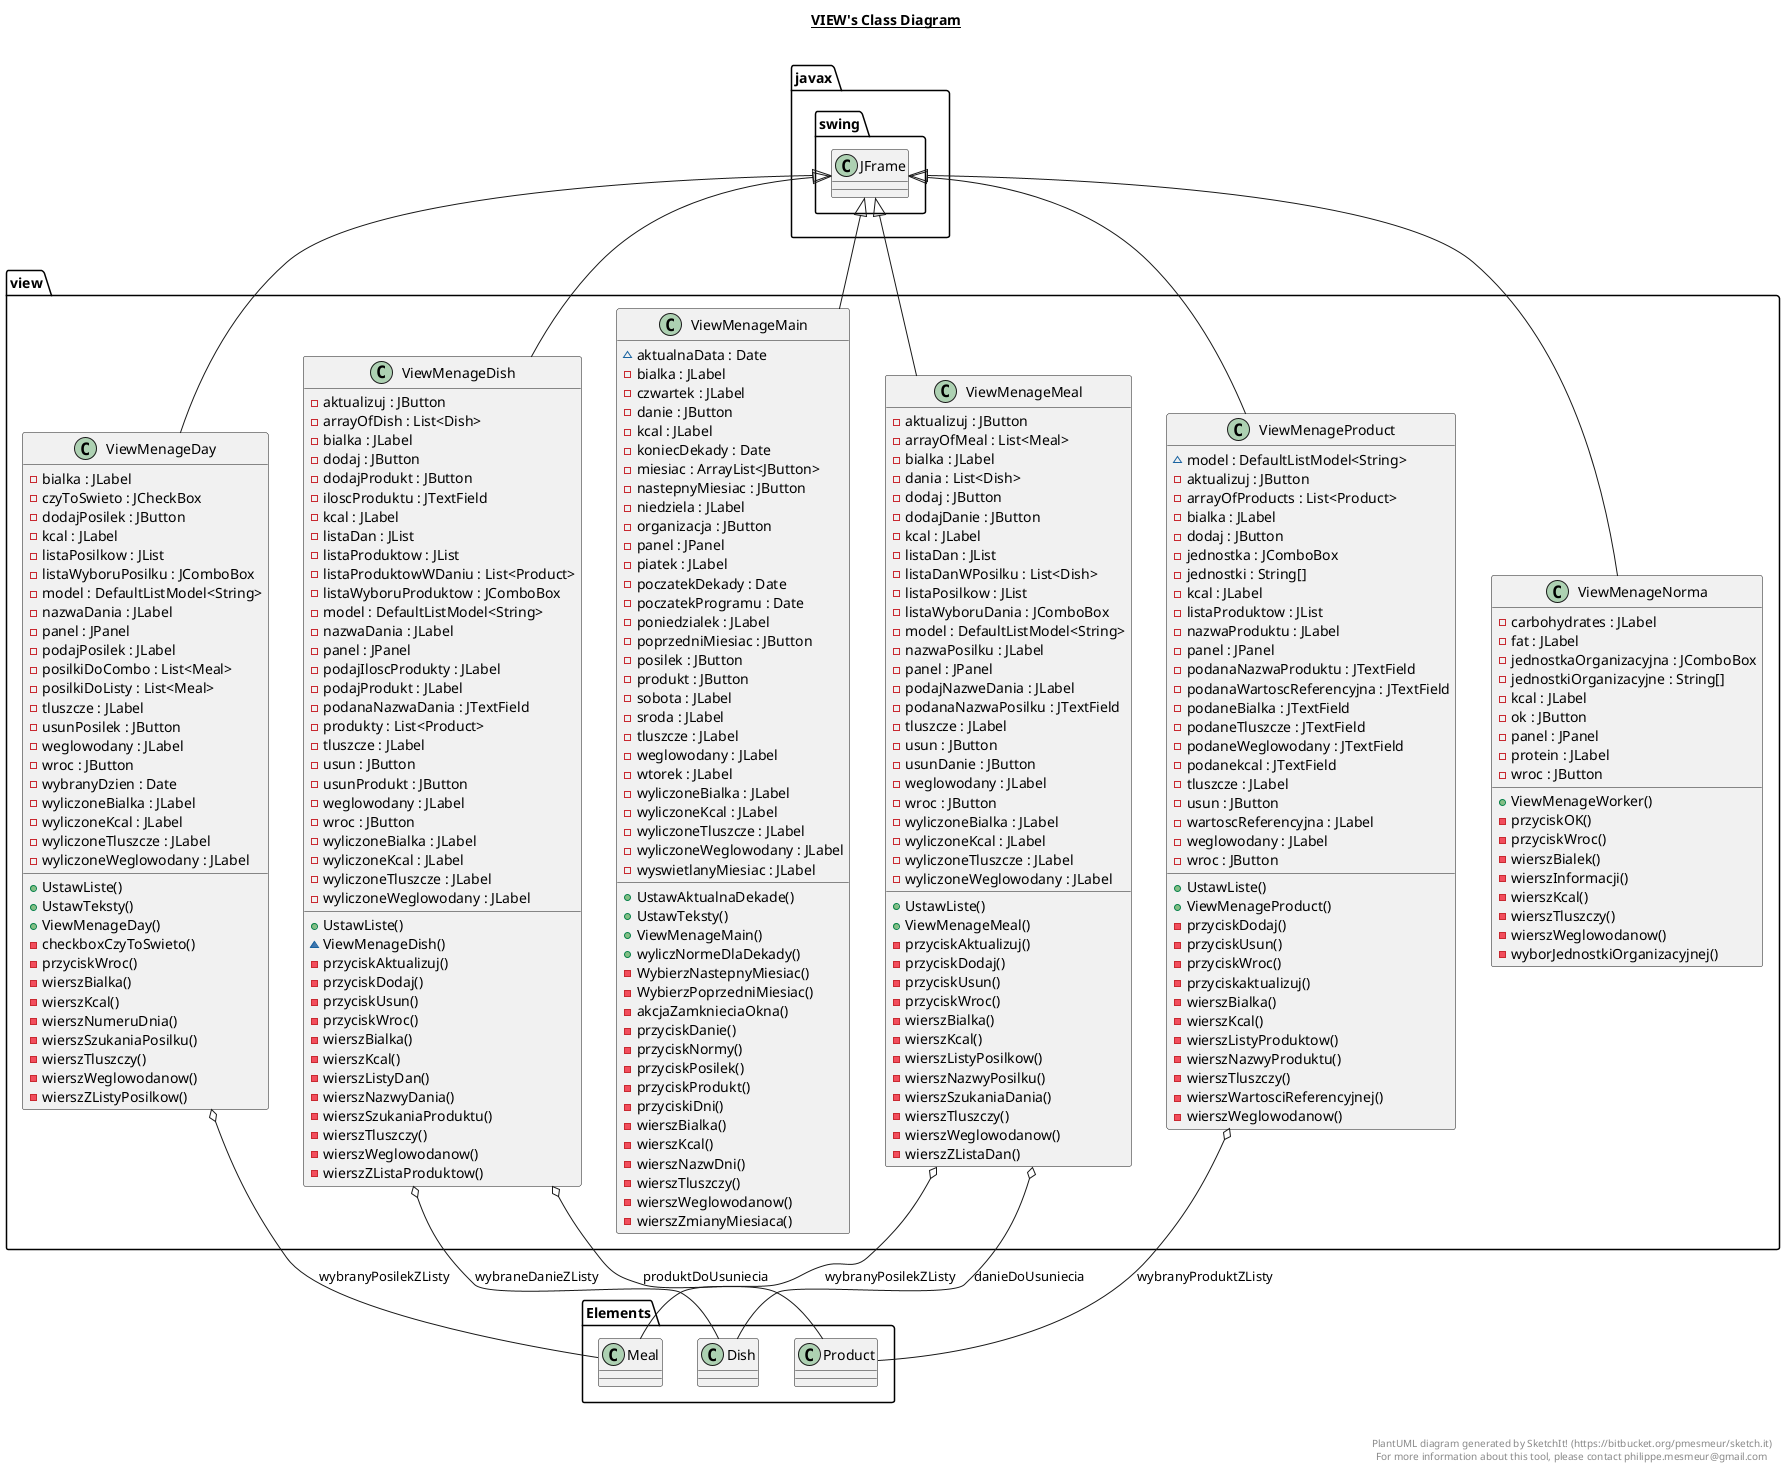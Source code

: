 @startuml

title __VIEW's Class Diagram__\n

  namespace view {
    class view.ViewMenageDay {
        - bialka : JLabel
        - czyToSwieto : JCheckBox
        - dodajPosilek : JButton
        - kcal : JLabel
        - listaPosilkow : JList
        - listaWyboruPosilku : JComboBox
        - model : DefaultListModel<String>
        - nazwaDania : JLabel
        - panel : JPanel
        - podajPosilek : JLabel
        - posilkiDoCombo : List<Meal>
        - posilkiDoListy : List<Meal>
        - tluszcze : JLabel
        - usunPosilek : JButton
        - weglowodany : JLabel
        - wroc : JButton
        - wybranyDzien : Date
        - wyliczoneBialka : JLabel
        - wyliczoneKcal : JLabel
        - wyliczoneTluszcze : JLabel
        - wyliczoneWeglowodany : JLabel
        + UstawListe()
        + UstawTeksty()
        + ViewMenageDay()
        - checkboxCzyToSwieto()
        - przyciskWroc()
        - wierszBialka()
        - wierszKcal()
        - wierszNumeruDnia()
        - wierszSzukaniaPosilku()
        - wierszTluszczy()
        - wierszWeglowodanow()
        - wierszZListyPosilkow()
    }
  }
  

  namespace view {
    class view.ViewMenageDish {
        - aktualizuj : JButton
        - arrayOfDish : List<Dish>
        - bialka : JLabel
        - dodaj : JButton
        - dodajProdukt : JButton
        - iloscProduktu : JTextField
        - kcal : JLabel
        - listaDan : JList
        - listaProduktow : JList
        - listaProduktowWDaniu : List<Product>
        - listaWyboruProduktow : JComboBox
        - model : DefaultListModel<String>
        - nazwaDania : JLabel
        - panel : JPanel
        - podajIloscProdukty : JLabel
        - podajProdukt : JLabel
        - podanaNazwaDania : JTextField
        - produkty : List<Product>
        - tluszcze : JLabel
        - usun : JButton
        - usunProdukt : JButton
        - weglowodany : JLabel
        - wroc : JButton
        - wyliczoneBialka : JLabel
        - wyliczoneKcal : JLabel
        - wyliczoneTluszcze : JLabel
        - wyliczoneWeglowodany : JLabel
        + UstawListe()
        ~ ViewMenageDish()
        - przyciskAktualizuj()
        - przyciskDodaj()
        - przyciskUsun()
        - przyciskWroc()
        - wierszBialka()
        - wierszKcal()
        - wierszListyDan()
        - wierszNazwyDania()
        - wierszSzukaniaProduktu()
        - wierszTluszczy()
        - wierszWeglowodanow()
        - wierszZListaProduktow()
    }
  }
  

  namespace view {
    class view.ViewMenageMain {
        ~ aktualnaData : Date
        - bialka : JLabel
        - czwartek : JLabel
        - danie : JButton
        - kcal : JLabel
        - koniecDekady : Date
        - miesiac : ArrayList<JButton>
        - nastepnyMiesiac : JButton
        - niedziela : JLabel
        - organizacja : JButton
        - panel : JPanel
        - piatek : JLabel
        - poczatekDekady : Date
        - poczatekProgramu : Date
        - poniedzialek : JLabel
        - poprzedniMiesiac : JButton
        - posilek : JButton
        - produkt : JButton
        - sobota : JLabel
        - sroda : JLabel
        - tluszcze : JLabel
        - weglowodany : JLabel
        - wtorek : JLabel
        - wyliczoneBialka : JLabel
        - wyliczoneKcal : JLabel
        - wyliczoneTluszcze : JLabel
        - wyliczoneWeglowodany : JLabel
        - wyswietlanyMiesiac : JLabel
        + UstawAktualnaDekade()
        + UstawTeksty()
        + ViewMenageMain()
        + wyliczNormeDlaDekady()
        - WybierzNastepnyMiesiac()
        - WybierzPoprzedniMiesiac()
        - akcjaZamknieciaOkna()
        - przyciskDanie()
        - przyciskNormy()
        - przyciskPosilek()
        - przyciskProdukt()
        - przyciskiDni()
        - wierszBialka()
        - wierszKcal()
        - wierszNazwDni()
        - wierszTluszczy()
        - wierszWeglowodanow()
        - wierszZmianyMiesiaca()
    }
  }
  

  namespace view {
    class view.ViewMenageMeal {
        - aktualizuj : JButton
        - arrayOfMeal : List<Meal>
        - bialka : JLabel
        - dania : List<Dish>
        - dodaj : JButton
        - dodajDanie : JButton
        - kcal : JLabel
        - listaDan : JList
        - listaDanWPosilku : List<Dish>
        - listaPosilkow : JList
        - listaWyboruDania : JComboBox
        - model : DefaultListModel<String>
        - nazwaPosilku : JLabel
        - panel : JPanel
        - podajNazweDania : JLabel
        - podanaNazwaPosilku : JTextField
        - tluszcze : JLabel
        - usun : JButton
        - usunDanie : JButton
        - weglowodany : JLabel
        - wroc : JButton
        - wyliczoneBialka : JLabel
        - wyliczoneKcal : JLabel
        - wyliczoneTluszcze : JLabel
        - wyliczoneWeglowodany : JLabel
        + UstawListe()
        + ViewMenageMeal()
        - przyciskAktualizuj()
        - przyciskDodaj()
        - przyciskUsun()
        - przyciskWroc()
        - wierszBialka()
        - wierszKcal()
        - wierszListyPosilkow()
        - wierszNazwyPosilku()
        - wierszSzukaniaDania()
        - wierszTluszczy()
        - wierszWeglowodanow()
        - wierszZListaDan()
    }
  }
  

  namespace view {
    class view.ViewMenageProduct {
        ~ model : DefaultListModel<String>
        - aktualizuj : JButton
        - arrayOfProducts : List<Product>
        - bialka : JLabel
        - dodaj : JButton
        - jednostka : JComboBox
        - jednostki : String[]
        - kcal : JLabel
        - listaProduktow : JList
        - nazwaProduktu : JLabel
        - panel : JPanel
        - podanaNazwaProduktu : JTextField
        - podanaWartoscReferencyjna : JTextField
        - podaneBialka : JTextField
        - podaneTluszcze : JTextField
        - podaneWeglowodany : JTextField
        - podanekcal : JTextField
        - tluszcze : JLabel
        - usun : JButton
        - wartoscReferencyjna : JLabel
        - weglowodany : JLabel
        - wroc : JButton
        + UstawListe()
        + ViewMenageProduct()
        - przyciskDodaj()
        - przyciskUsun()
        - przyciskWroc()
        - przyciskaktualizuj()
        - wierszBialka()
        - wierszKcal()
        - wierszListyProduktow()
        - wierszNazwyProduktu()
        - wierszTluszczy()
        - wierszWartosciReferencyjnej()
        - wierszWeglowodanow()
    }
  }
  

  namespace view {
    class view.ViewMenageNorma {
        - carbohydrates : JLabel
        - fat : JLabel
        - jednostkaOrganizacyjna : JComboBox
        - jednostkiOrganizacyjne : String[]
        - kcal : JLabel
        - ok : JButton
        - panel : JPanel
        - protein : JLabel
        - wroc : JButton
        + ViewMenageWorker()
        - przyciskOK()
        - przyciskWroc()
        - wierszBialek()
        - wierszInformacji()
        - wierszKcal()
        - wierszTluszczy()
        - wierszWeglowodanow()
        - wyborJednostkiOrganizacyjnej()
    }
  }
  

  view.ViewMenageDay -up-|> javax.swing.JFrame
  view.ViewMenageDay o-- Elements.Meal : wybranyPosilekZListy
  view.ViewMenageDish -up-|> javax.swing.JFrame
  view.ViewMenageDish o-- Elements.Product : produktDoUsuniecia
  view.ViewMenageDish o-- Elements.Dish : wybraneDanieZListy
  view.ViewMenageMain -up-|> javax.swing.JFrame
  view.ViewMenageMeal -up-|> javax.swing.JFrame
  view.ViewMenageMeal o-- Elements.Dish : danieDoUsuniecia
  view.ViewMenageMeal o-- Elements.Meal : wybranyPosilekZListy
  view.ViewMenageProduct -up-|> javax.swing.JFrame
  view.ViewMenageProduct o-- Elements.Product : wybranyProduktZListy
  view.ViewMenageNorma -up-|> javax.swing.JFrame


right footer


PlantUML diagram generated by SketchIt! (https://bitbucket.org/pmesmeur/sketch.it)
For more information about this tool, please contact philippe.mesmeur@gmail.com
endfooter

@enduml
